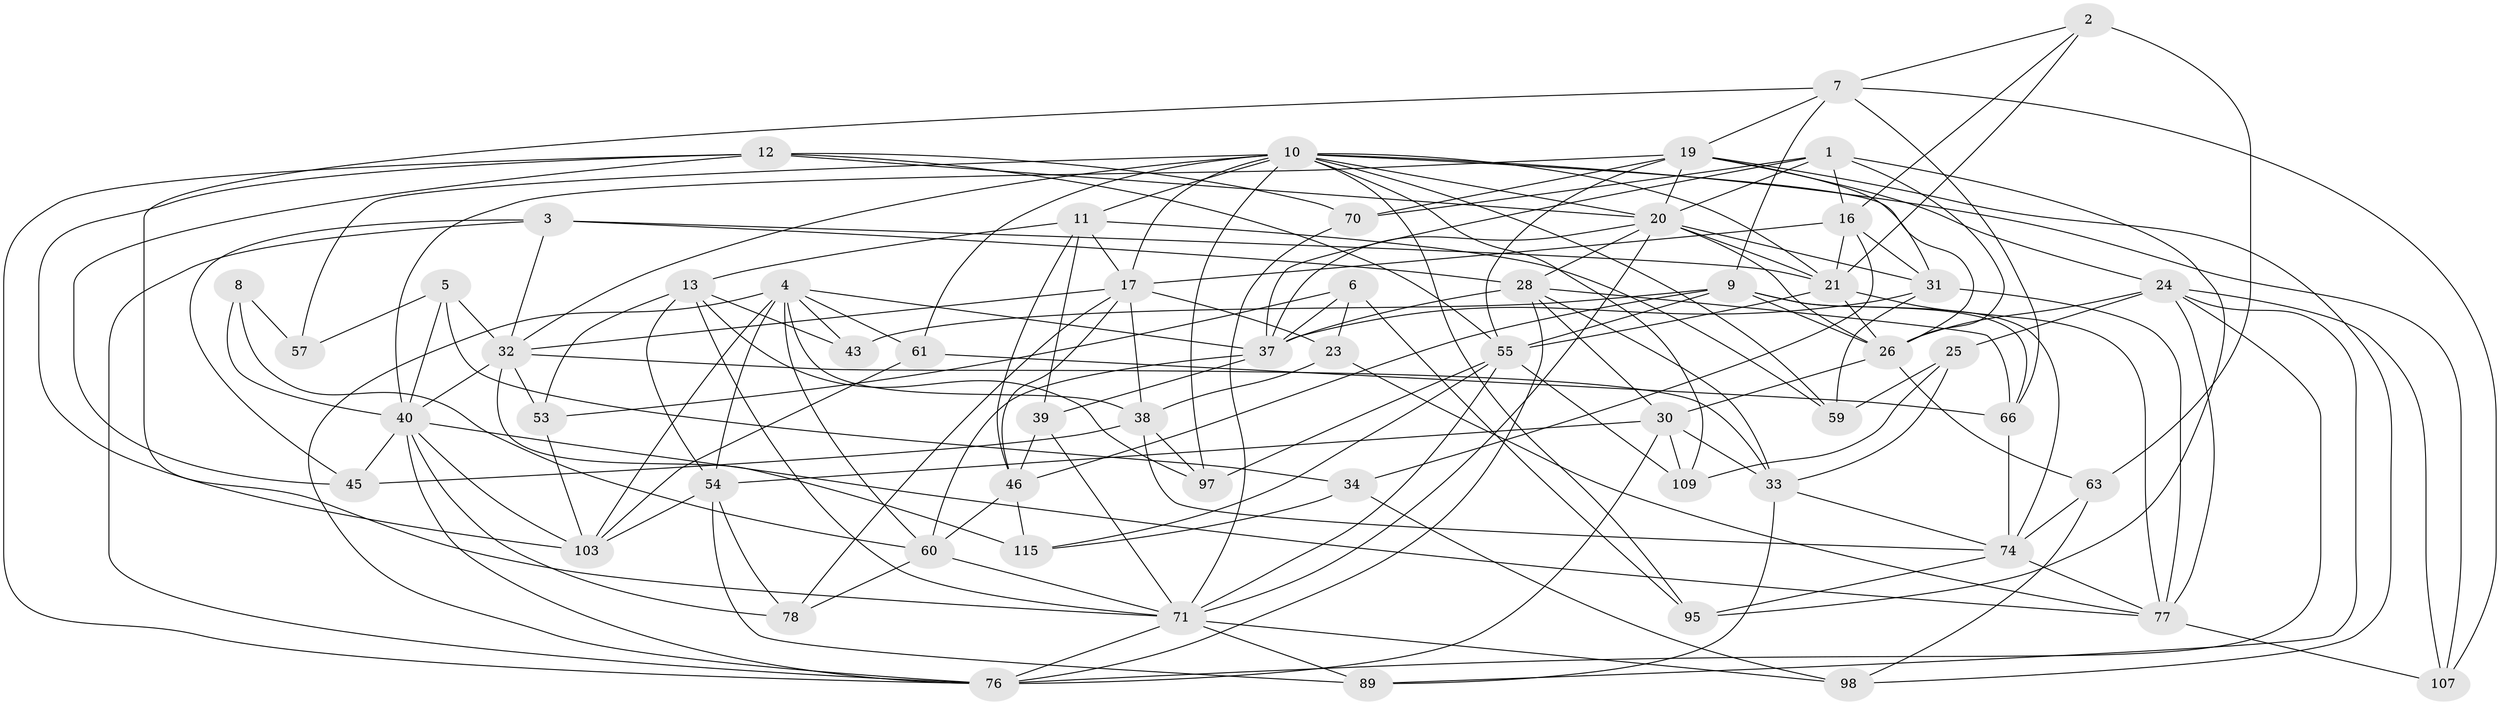 // original degree distribution, {4: 1.0}
// Generated by graph-tools (version 1.1) at 2025/54/03/05/25 16:54:48]
// undirected, 58 vertices, 168 edges
graph export_dot {
graph [start="1"]
  node [color=gray90,style=filled];
  1 [super="+48"];
  2;
  3 [super="+82"];
  4 [super="+58"];
  5;
  6;
  7 [super="+87"];
  8;
  9 [super="+56"];
  10 [super="+65+14"];
  11 [super="+35"];
  12 [super="+68"];
  13 [super="+15"];
  16 [super="+93"];
  17 [super="+27+83"];
  19 [super="+99+105"];
  20 [super="+111+22"];
  21 [super="+73"];
  23;
  24 [super="+84+51"];
  25;
  26 [super="+52+75"];
  28 [super="+36"];
  30 [super="+50"];
  31 [super="+64"];
  32 [super="+85+42"];
  33 [super="+47"];
  34;
  37 [super="+69+49"];
  38 [super="+113"];
  39;
  40 [super="+80+41"];
  43;
  45;
  46 [super="+96"];
  53;
  54 [super="+102"];
  55 [super="+72"];
  57;
  59;
  60 [super="+67"];
  61;
  63;
  66 [super="+106"];
  70;
  71 [super="+79"];
  74 [super="+81"];
  76 [super="+100"];
  77 [super="+90+92"];
  78;
  89;
  95;
  97;
  98;
  103 [super="+112"];
  107;
  109;
  115;
  1 -- 37;
  1 -- 70;
  1 -- 16;
  1 -- 26;
  1 -- 20;
  1 -- 95;
  2 -- 16;
  2 -- 63;
  2 -- 7;
  2 -- 21;
  3 -- 28 [weight=2];
  3 -- 76;
  3 -- 45;
  3 -- 21;
  3 -- 32;
  4 -- 103;
  4 -- 60;
  4 -- 54;
  4 -- 43;
  4 -- 76;
  4 -- 61;
  4 -- 38;
  4 -- 37;
  5 -- 34;
  5 -- 57;
  5 -- 32;
  5 -- 40;
  6 -- 53;
  6 -- 23;
  6 -- 95;
  6 -- 37;
  7 -- 107;
  7 -- 66;
  7 -- 19;
  7 -- 9;
  7 -- 71;
  8 -- 57;
  8 -- 40 [weight=2];
  8 -- 60;
  9 -- 46;
  9 -- 66;
  9 -- 26;
  9 -- 43 [weight=2];
  9 -- 74;
  9 -- 55;
  10 -- 57 [weight=2];
  10 -- 26;
  10 -- 61;
  10 -- 97;
  10 -- 11;
  10 -- 107;
  10 -- 109;
  10 -- 17;
  10 -- 21;
  10 -- 59;
  10 -- 95;
  10 -- 20;
  10 -- 32;
  11 -- 59;
  11 -- 13;
  11 -- 39;
  11 -- 46;
  11 -- 17;
  12 -- 45;
  12 -- 76;
  12 -- 70;
  12 -- 103;
  12 -- 20;
  12 -- 55;
  13 -- 97;
  13 -- 53;
  13 -- 43;
  13 -- 71;
  13 -- 54;
  16 -- 17;
  16 -- 34;
  16 -- 31;
  16 -- 21;
  17 -- 78;
  17 -- 46;
  17 -- 38;
  17 -- 23;
  17 -- 32;
  19 -- 70;
  19 -- 24;
  19 -- 20;
  19 -- 55;
  19 -- 98;
  19 -- 31;
  19 -- 40;
  20 -- 31;
  20 -- 26;
  20 -- 71;
  20 -- 28;
  20 -- 21;
  20 -- 37;
  21 -- 77;
  21 -- 55;
  21 -- 26;
  23 -- 77;
  23 -- 38;
  24 -- 107;
  24 -- 89;
  24 -- 76;
  24 -- 77 [weight=2];
  24 -- 25;
  24 -- 26;
  25 -- 109;
  25 -- 59;
  25 -- 33;
  26 -- 63;
  26 -- 30;
  28 -- 76;
  28 -- 66;
  28 -- 33;
  28 -- 37;
  28 -- 30;
  30 -- 109;
  30 -- 33;
  30 -- 76;
  30 -- 54;
  31 -- 37;
  31 -- 59;
  31 -- 77;
  32 -- 115;
  32 -- 40;
  32 -- 33;
  32 -- 53;
  33 -- 89;
  33 -- 74;
  34 -- 98;
  34 -- 115;
  37 -- 39;
  37 -- 60;
  38 -- 74;
  38 -- 45;
  38 -- 97;
  39 -- 46;
  39 -- 71;
  40 -- 78;
  40 -- 103;
  40 -- 76;
  40 -- 45;
  40 -- 77;
  46 -- 115;
  46 -- 60;
  53 -- 103;
  54 -- 89;
  54 -- 103;
  54 -- 78;
  55 -- 97;
  55 -- 115;
  55 -- 109;
  55 -- 71;
  60 -- 78;
  60 -- 71;
  61 -- 103;
  61 -- 66;
  63 -- 98;
  63 -- 74;
  66 -- 74 [weight=2];
  70 -- 71;
  71 -- 98;
  71 -- 89;
  71 -- 76;
  74 -- 77;
  74 -- 95;
  77 -- 107;
}
